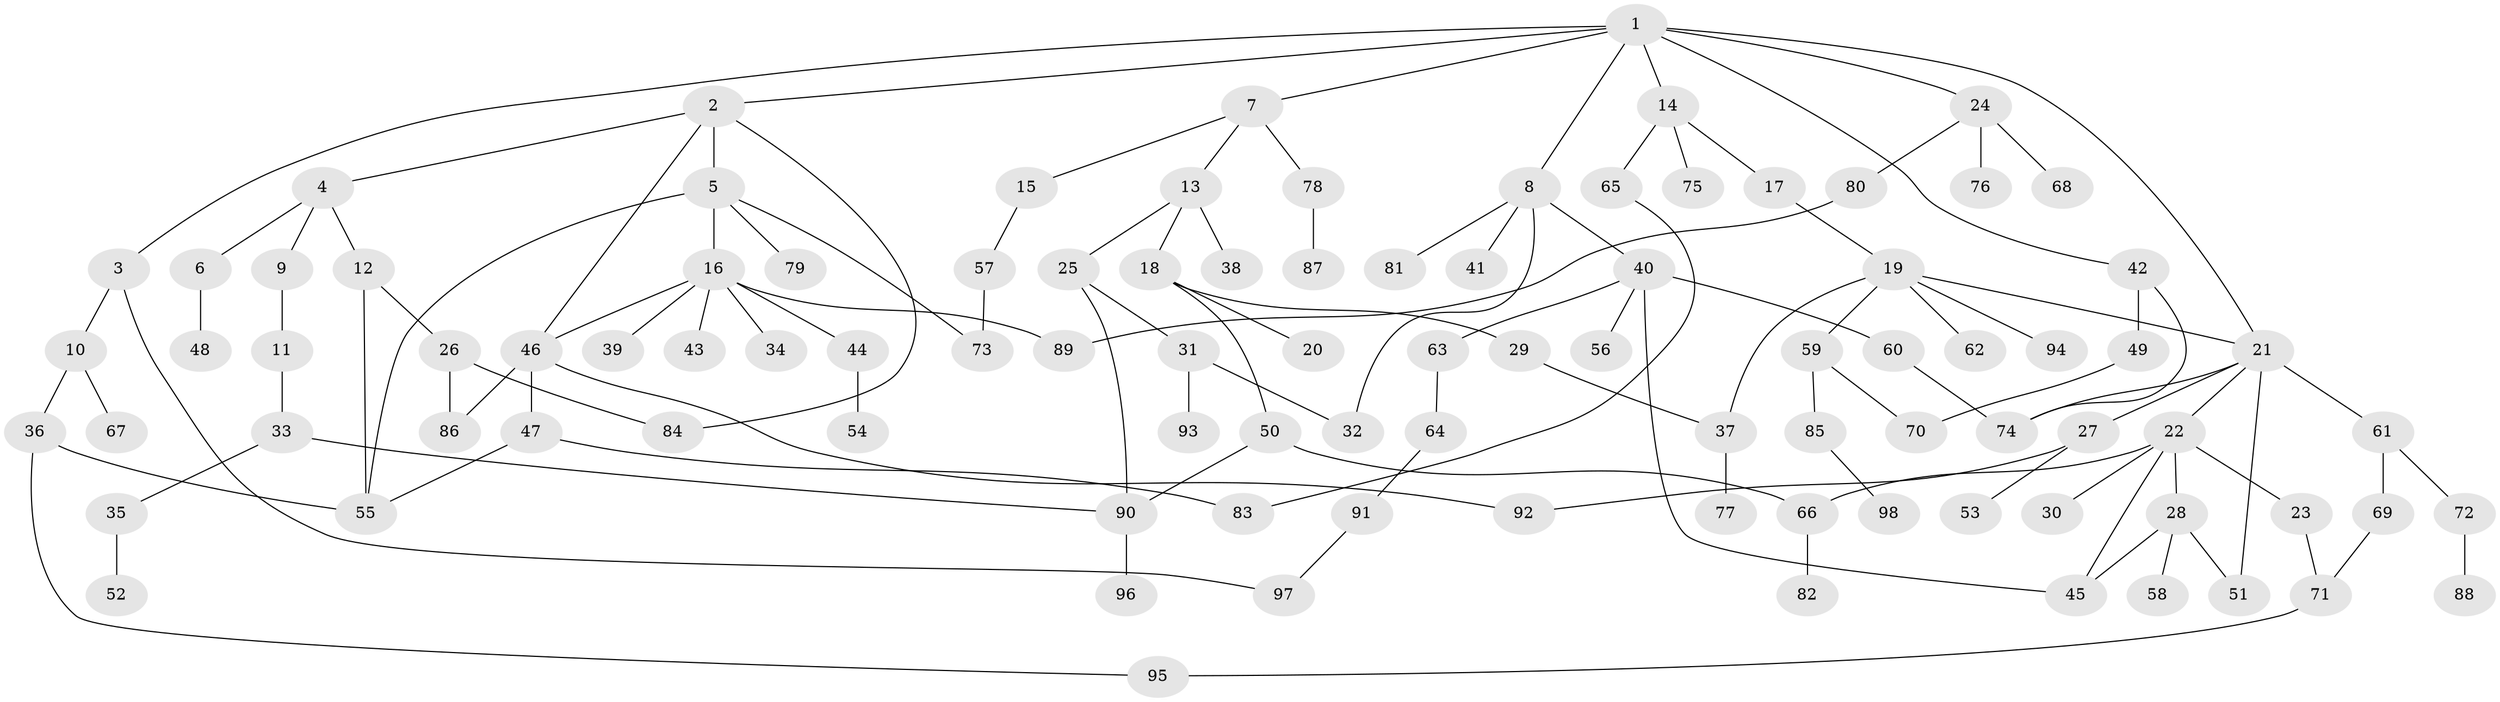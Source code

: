 // Generated by graph-tools (version 1.1) at 2025/34/03/09/25 02:34:12]
// undirected, 98 vertices, 122 edges
graph export_dot {
graph [start="1"]
  node [color=gray90,style=filled];
  1;
  2;
  3;
  4;
  5;
  6;
  7;
  8;
  9;
  10;
  11;
  12;
  13;
  14;
  15;
  16;
  17;
  18;
  19;
  20;
  21;
  22;
  23;
  24;
  25;
  26;
  27;
  28;
  29;
  30;
  31;
  32;
  33;
  34;
  35;
  36;
  37;
  38;
  39;
  40;
  41;
  42;
  43;
  44;
  45;
  46;
  47;
  48;
  49;
  50;
  51;
  52;
  53;
  54;
  55;
  56;
  57;
  58;
  59;
  60;
  61;
  62;
  63;
  64;
  65;
  66;
  67;
  68;
  69;
  70;
  71;
  72;
  73;
  74;
  75;
  76;
  77;
  78;
  79;
  80;
  81;
  82;
  83;
  84;
  85;
  86;
  87;
  88;
  89;
  90;
  91;
  92;
  93;
  94;
  95;
  96;
  97;
  98;
  1 -- 2;
  1 -- 3;
  1 -- 7;
  1 -- 8;
  1 -- 14;
  1 -- 24;
  1 -- 42;
  1 -- 21;
  2 -- 4;
  2 -- 5;
  2 -- 84;
  2 -- 46;
  3 -- 10;
  3 -- 97;
  4 -- 6;
  4 -- 9;
  4 -- 12;
  5 -- 16;
  5 -- 79;
  5 -- 73;
  5 -- 55;
  6 -- 48;
  7 -- 13;
  7 -- 15;
  7 -- 78;
  8 -- 40;
  8 -- 41;
  8 -- 81;
  8 -- 32;
  9 -- 11;
  10 -- 36;
  10 -- 67;
  11 -- 33;
  12 -- 26;
  12 -- 55;
  13 -- 18;
  13 -- 25;
  13 -- 38;
  14 -- 17;
  14 -- 65;
  14 -- 75;
  15 -- 57;
  16 -- 34;
  16 -- 39;
  16 -- 43;
  16 -- 44;
  16 -- 46;
  16 -- 89;
  17 -- 19;
  18 -- 20;
  18 -- 29;
  18 -- 50;
  19 -- 21;
  19 -- 59;
  19 -- 62;
  19 -- 94;
  19 -- 37;
  21 -- 22;
  21 -- 27;
  21 -- 61;
  21 -- 74;
  21 -- 51;
  22 -- 23;
  22 -- 28;
  22 -- 30;
  22 -- 45;
  22 -- 66;
  23 -- 71;
  24 -- 68;
  24 -- 76;
  24 -- 80;
  25 -- 31;
  25 -- 90;
  26 -- 86;
  26 -- 84;
  27 -- 53;
  27 -- 92;
  28 -- 51;
  28 -- 58;
  28 -- 45;
  29 -- 37;
  31 -- 32;
  31 -- 93;
  33 -- 35;
  33 -- 90;
  35 -- 52;
  36 -- 95;
  36 -- 55;
  37 -- 77;
  40 -- 45;
  40 -- 56;
  40 -- 60;
  40 -- 63;
  42 -- 49;
  42 -- 74;
  44 -- 54;
  46 -- 47;
  46 -- 92;
  46 -- 86;
  47 -- 55;
  47 -- 83;
  49 -- 70;
  50 -- 66;
  50 -- 90;
  57 -- 73;
  59 -- 85;
  59 -- 70;
  60 -- 74;
  61 -- 69;
  61 -- 72;
  63 -- 64;
  64 -- 91;
  65 -- 83;
  66 -- 82;
  69 -- 71;
  71 -- 95;
  72 -- 88;
  78 -- 87;
  80 -- 89;
  85 -- 98;
  90 -- 96;
  91 -- 97;
}
